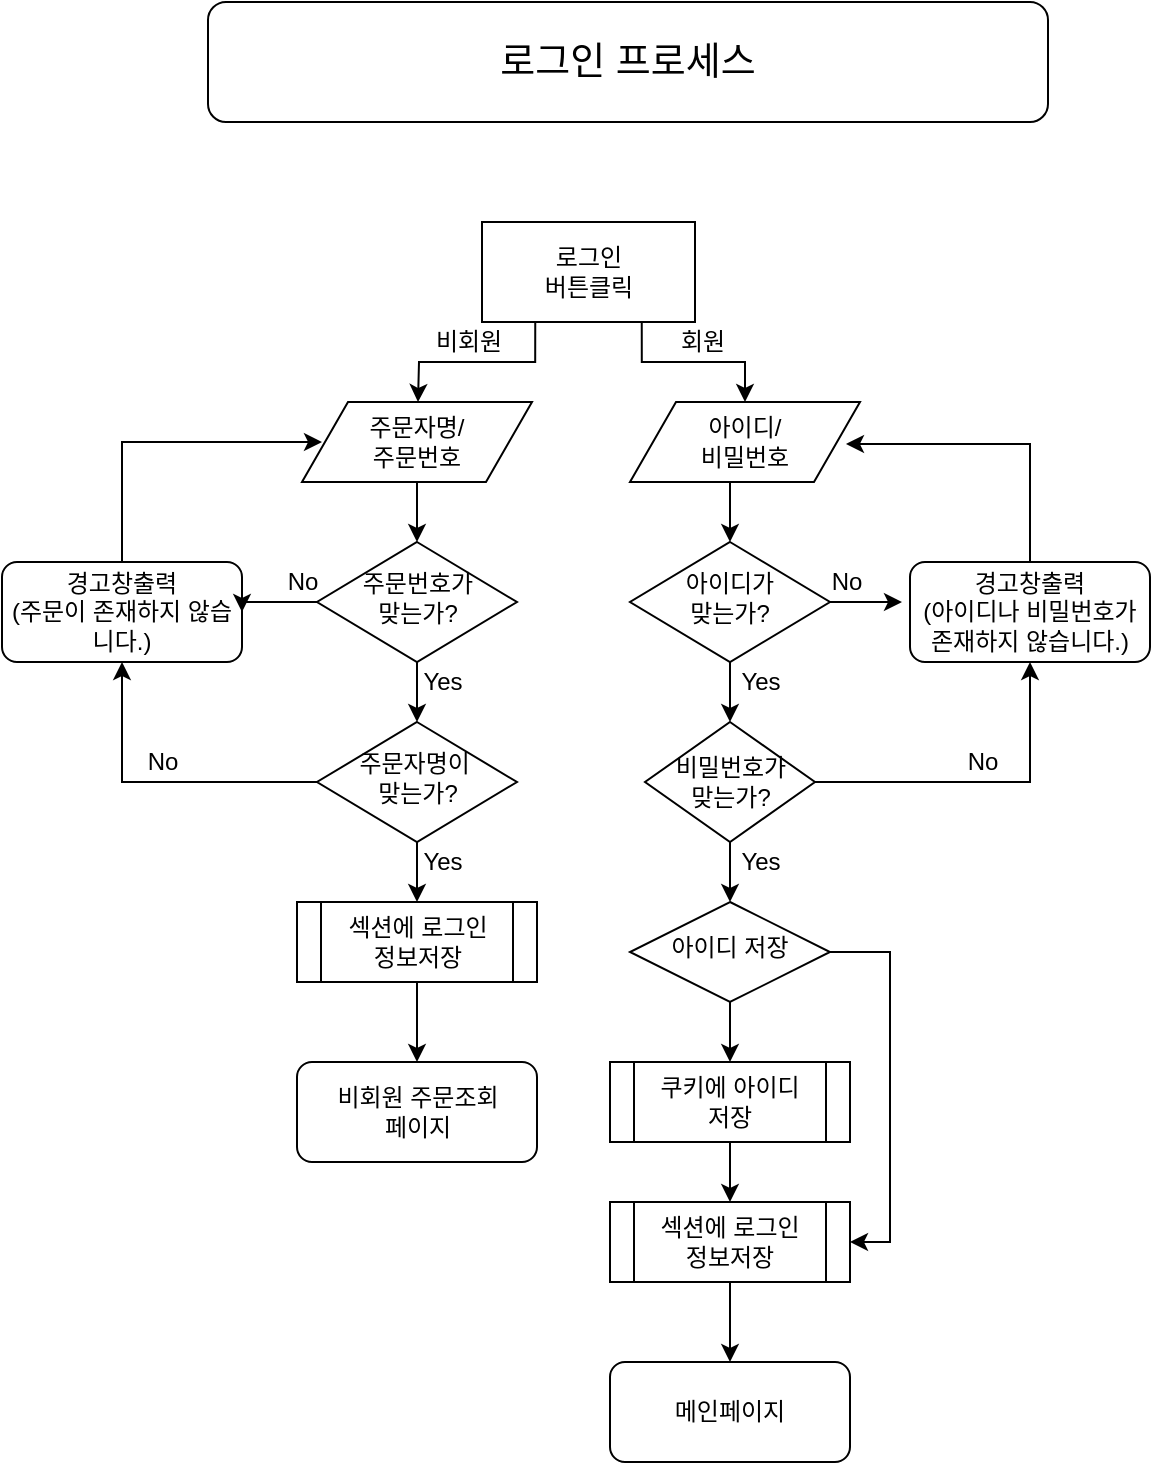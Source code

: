 <mxfile version="13.1.3" type="device" pages="2"><diagram id="dV4G6w_IFh6gmwjR_tsz" name="Page-1"><mxGraphModel dx="988" dy="544" grid="1" gridSize="10" guides="1" tooltips="1" connect="1" arrows="1" fold="1" page="1" pageScale="1" pageWidth="827" pageHeight="1169" math="0" shadow="0"><root><mxCell id="_YjJPtq3lHnZTm5JqHA0-0"/><mxCell id="_YjJPtq3lHnZTm5JqHA0-1" parent="_YjJPtq3lHnZTm5JqHA0-0"/><mxCell id="sP83JAdyk5TaibrXOgMJ-0" value="&lt;font style=&quot;font-size: 19px&quot;&gt;로그인 프로세스&lt;/font&gt;" style="rounded=1;whiteSpace=wrap;html=1;" vertex="1" parent="_YjJPtq3lHnZTm5JqHA0-1"><mxGeometry x="230" y="20" width="420" height="60" as="geometry"/></mxCell><mxCell id="sP83JAdyk5TaibrXOgMJ-47" value="" style="group" vertex="1" connectable="0" parent="_YjJPtq3lHnZTm5JqHA0-1"><mxGeometry x="127" y="130" width="574" height="620" as="geometry"/></mxCell><mxCell id="sP83JAdyk5TaibrXOgMJ-26" style="edgeStyle=orthogonalEdgeStyle;rounded=0;orthogonalLoop=1;jettySize=auto;html=1;exitX=1;exitY=0.5;exitDx=0;exitDy=0;" edge="1" parent="sP83JAdyk5TaibrXOgMJ-47" source="i4vhkQ8NfsYd-4tXQeoc-0"><mxGeometry relative="1" as="geometry"><mxPoint x="450" y="190" as="targetPoint"/></mxGeometry></mxCell><mxCell id="i4vhkQ8NfsYd-4tXQeoc-0" value="아이디가 &lt;br&gt;맞는가?" style="rhombus;whiteSpace=wrap;html=1;shadow=0;fontFamily=Helvetica;fontSize=12;align=center;strokeWidth=1;spacing=6;spacingTop=-4;" vertex="1" parent="sP83JAdyk5TaibrXOgMJ-47"><mxGeometry x="314" y="160" width="100" height="60" as="geometry"/></mxCell><mxCell id="i4vhkQ8NfsYd-4tXQeoc-2" value="경고창출력&lt;br&gt;(아이디나 비밀번호가 존재하지 않습니다.)" style="rounded=1;whiteSpace=wrap;html=1;fontSize=12;glass=0;strokeWidth=1;shadow=0;" vertex="1" parent="sP83JAdyk5TaibrXOgMJ-47"><mxGeometry x="454" y="170" width="120" height="50" as="geometry"/></mxCell><mxCell id="i4vhkQ8NfsYd-4tXQeoc-4" style="edgeStyle=orthogonalEdgeStyle;rounded=0;orthogonalLoop=1;jettySize=auto;html=1;exitX=0.5;exitY=1;exitDx=0;exitDy=0;entryX=0.5;entryY=0;entryDx=0;entryDy=0;" edge="1" parent="sP83JAdyk5TaibrXOgMJ-47" target="i4vhkQ8NfsYd-4tXQeoc-0"><mxGeometry relative="1" as="geometry"><mxPoint x="364" y="130" as="sourcePoint"/></mxGeometry></mxCell><mxCell id="sP83JAdyk5TaibrXOgMJ-27" style="edgeStyle=orthogonalEdgeStyle;rounded=0;orthogonalLoop=1;jettySize=auto;html=1;exitX=1;exitY=0.5;exitDx=0;exitDy=0;entryX=0.5;entryY=1;entryDx=0;entryDy=0;" edge="1" parent="sP83JAdyk5TaibrXOgMJ-47" source="i4vhkQ8NfsYd-4tXQeoc-5" target="i4vhkQ8NfsYd-4tXQeoc-2"><mxGeometry relative="1" as="geometry"/></mxCell><mxCell id="i4vhkQ8NfsYd-4tXQeoc-5" value="비밀번호가&lt;br&gt;맞는가?" style="rhombus;whiteSpace=wrap;html=1;" vertex="1" parent="sP83JAdyk5TaibrXOgMJ-47"><mxGeometry x="321.5" y="250" width="85" height="60" as="geometry"/></mxCell><mxCell id="i4vhkQ8NfsYd-4tXQeoc-6" value="" style="edgeStyle=orthogonalEdgeStyle;rounded=0;orthogonalLoop=1;jettySize=auto;html=1;" edge="1" parent="sP83JAdyk5TaibrXOgMJ-47" source="i4vhkQ8NfsYd-4tXQeoc-0" target="i4vhkQ8NfsYd-4tXQeoc-5"><mxGeometry relative="1" as="geometry"/></mxCell><mxCell id="i4vhkQ8NfsYd-4tXQeoc-9" value="Yes" style="text;html=1;resizable=0;autosize=1;align=center;verticalAlign=middle;points=[];fillColor=none;strokeColor=none;rounded=0;" vertex="1" parent="sP83JAdyk5TaibrXOgMJ-47"><mxGeometry x="359" y="220" width="40" height="20" as="geometry"/></mxCell><mxCell id="i4vhkQ8NfsYd-4tXQeoc-10" value="아이디/&lt;br&gt;비밀번호" style="shape=parallelogram;perimeter=parallelogramPerimeter;whiteSpace=wrap;html=1;" vertex="1" parent="sP83JAdyk5TaibrXOgMJ-47"><mxGeometry x="314" y="90" width="115" height="40" as="geometry"/></mxCell><mxCell id="i4vhkQ8NfsYd-4tXQeoc-1" style="edgeStyle=orthogonalEdgeStyle;rounded=0;orthogonalLoop=1;jettySize=auto;html=1;exitX=0.5;exitY=0;exitDx=0;exitDy=0;entryX=0.939;entryY=0.525;entryDx=0;entryDy=0;entryPerimeter=0;" edge="1" parent="sP83JAdyk5TaibrXOgMJ-47" source="i4vhkQ8NfsYd-4tXQeoc-2" target="i4vhkQ8NfsYd-4tXQeoc-10"><mxGeometry relative="1" as="geometry"><mxPoint x="422" y="111" as="targetPoint"/><Array as="points"><mxPoint x="514" y="111"/></Array></mxGeometry></mxCell><mxCell id="sP83JAdyk5TaibrXOgMJ-8" style="edgeStyle=orthogonalEdgeStyle;rounded=0;orthogonalLoop=1;jettySize=auto;html=1;exitX=0.25;exitY=1;exitDx=0;exitDy=0;" edge="1" parent="sP83JAdyk5TaibrXOgMJ-47" source="i4vhkQ8NfsYd-4tXQeoc-12"><mxGeometry relative="1" as="geometry"><mxPoint x="208" y="90" as="targetPoint"/></mxGeometry></mxCell><mxCell id="sP83JAdyk5TaibrXOgMJ-34" style="edgeStyle=orthogonalEdgeStyle;rounded=0;orthogonalLoop=1;jettySize=auto;html=1;exitX=0.75;exitY=1;exitDx=0;exitDy=0;entryX=0.5;entryY=0;entryDx=0;entryDy=0;" edge="1" parent="sP83JAdyk5TaibrXOgMJ-47" source="i4vhkQ8NfsYd-4tXQeoc-12" target="i4vhkQ8NfsYd-4tXQeoc-10"><mxGeometry relative="1" as="geometry"/></mxCell><mxCell id="i4vhkQ8NfsYd-4tXQeoc-12" value="로그인&lt;br&gt;버튼클릭" style="rounded=0;whiteSpace=wrap;html=1;" vertex="1" parent="sP83JAdyk5TaibrXOgMJ-47"><mxGeometry x="240" width="106.5" height="50" as="geometry"/></mxCell><mxCell id="sP83JAdyk5TaibrXOgMJ-1" value="섹션에 로그인&lt;br&gt;정보저장" style="shape=process;whiteSpace=wrap;html=1;backgroundOutline=1;" vertex="1" parent="sP83JAdyk5TaibrXOgMJ-47"><mxGeometry x="304" y="490" width="120" height="40" as="geometry"/></mxCell><mxCell id="sP83JAdyk5TaibrXOgMJ-2" style="edgeStyle=orthogonalEdgeStyle;rounded=0;orthogonalLoop=1;jettySize=auto;html=1;exitX=0.5;exitY=1;exitDx=0;exitDy=0;" edge="1" parent="sP83JAdyk5TaibrXOgMJ-47" source="i4vhkQ8NfsYd-4tXQeoc-5"><mxGeometry relative="1" as="geometry"><mxPoint x="364" y="340" as="targetPoint"/></mxGeometry></mxCell><mxCell id="sP83JAdyk5TaibrXOgMJ-3" value="Yes" style="text;html=1;resizable=0;autosize=1;align=center;verticalAlign=middle;points=[];fillColor=none;strokeColor=none;rounded=0;" vertex="1" parent="sP83JAdyk5TaibrXOgMJ-47"><mxGeometry x="359" y="310" width="40" height="20" as="geometry"/></mxCell><mxCell id="sP83JAdyk5TaibrXOgMJ-7" value="주문자명/&lt;br&gt;주문번호" style="shape=parallelogram;perimeter=parallelogramPerimeter;whiteSpace=wrap;html=1;" vertex="1" parent="sP83JAdyk5TaibrXOgMJ-47"><mxGeometry x="150" y="90" width="115" height="40" as="geometry"/></mxCell><mxCell id="sP83JAdyk5TaibrXOgMJ-10" value="비회원" style="text;html=1;resizable=0;autosize=1;align=center;verticalAlign=middle;points=[];fillColor=none;strokeColor=none;rounded=0;" vertex="1" parent="sP83JAdyk5TaibrXOgMJ-47"><mxGeometry x="207.5" y="50" width="50" height="20" as="geometry"/></mxCell><mxCell id="sP83JAdyk5TaibrXOgMJ-14" value="주문번호가 &lt;br&gt;맞는가?" style="rhombus;whiteSpace=wrap;html=1;shadow=0;fontFamily=Helvetica;fontSize=12;align=center;strokeWidth=1;spacing=6;spacingTop=-4;" vertex="1" parent="sP83JAdyk5TaibrXOgMJ-47"><mxGeometry x="157.5" y="160" width="100" height="60" as="geometry"/></mxCell><mxCell id="sP83JAdyk5TaibrXOgMJ-15" style="edgeStyle=orthogonalEdgeStyle;rounded=0;orthogonalLoop=1;jettySize=auto;html=1;exitX=0.5;exitY=1;exitDx=0;exitDy=0;entryX=0.5;entryY=0;entryDx=0;entryDy=0;" edge="1" parent="sP83JAdyk5TaibrXOgMJ-47" source="sP83JAdyk5TaibrXOgMJ-7" target="sP83JAdyk5TaibrXOgMJ-14"><mxGeometry relative="1" as="geometry"/></mxCell><mxCell id="sP83JAdyk5TaibrXOgMJ-16" value="주문자명이&amp;nbsp;&lt;br&gt;맞는가?" style="rhombus;whiteSpace=wrap;html=1;shadow=0;fontFamily=Helvetica;fontSize=12;align=center;strokeWidth=1;spacing=6;spacingTop=-4;" vertex="1" parent="sP83JAdyk5TaibrXOgMJ-47"><mxGeometry x="157.5" y="250" width="100" height="60" as="geometry"/></mxCell><mxCell id="sP83JAdyk5TaibrXOgMJ-17" style="edgeStyle=orthogonalEdgeStyle;rounded=0;orthogonalLoop=1;jettySize=auto;html=1;exitX=0.5;exitY=1;exitDx=0;exitDy=0;entryX=0.5;entryY=0;entryDx=0;entryDy=0;" edge="1" parent="sP83JAdyk5TaibrXOgMJ-47" source="sP83JAdyk5TaibrXOgMJ-14" target="sP83JAdyk5TaibrXOgMJ-16"><mxGeometry relative="1" as="geometry"/></mxCell><mxCell id="sP83JAdyk5TaibrXOgMJ-18" value="Yes" style="text;html=1;resizable=0;autosize=1;align=center;verticalAlign=middle;points=[];fillColor=none;strokeColor=none;rounded=0;" vertex="1" parent="sP83JAdyk5TaibrXOgMJ-47"><mxGeometry x="200" y="220" width="40" height="20" as="geometry"/></mxCell><mxCell id="sP83JAdyk5TaibrXOgMJ-19" value="섹션에 로그인&lt;br&gt;정보저장" style="shape=process;whiteSpace=wrap;html=1;backgroundOutline=1;" vertex="1" parent="sP83JAdyk5TaibrXOgMJ-47"><mxGeometry x="147.5" y="340" width="120" height="40" as="geometry"/></mxCell><mxCell id="sP83JAdyk5TaibrXOgMJ-20" style="edgeStyle=orthogonalEdgeStyle;rounded=0;orthogonalLoop=1;jettySize=auto;html=1;exitX=0.5;exitY=1;exitDx=0;exitDy=0;entryX=0.5;entryY=0;entryDx=0;entryDy=0;" edge="1" parent="sP83JAdyk5TaibrXOgMJ-47" source="sP83JAdyk5TaibrXOgMJ-16" target="sP83JAdyk5TaibrXOgMJ-19"><mxGeometry relative="1" as="geometry"/></mxCell><mxCell id="sP83JAdyk5TaibrXOgMJ-21" value="Yes" style="text;html=1;resizable=0;autosize=1;align=center;verticalAlign=middle;points=[];fillColor=none;strokeColor=none;rounded=0;" vertex="1" parent="sP83JAdyk5TaibrXOgMJ-47"><mxGeometry x="200" y="310" width="40" height="20" as="geometry"/></mxCell><mxCell id="sP83JAdyk5TaibrXOgMJ-25" style="edgeStyle=orthogonalEdgeStyle;rounded=0;orthogonalLoop=1;jettySize=auto;html=1;exitX=0.5;exitY=0;exitDx=0;exitDy=0;" edge="1" parent="sP83JAdyk5TaibrXOgMJ-47" source="sP83JAdyk5TaibrXOgMJ-22"><mxGeometry relative="1" as="geometry"><mxPoint x="160" y="110" as="targetPoint"/><Array as="points"><mxPoint x="60" y="110"/><mxPoint x="160" y="110"/></Array></mxGeometry></mxCell><mxCell id="sP83JAdyk5TaibrXOgMJ-22" value="경고창출력&lt;br&gt;(주문이 존재하지 않습니다.)" style="rounded=1;whiteSpace=wrap;html=1;fontSize=12;glass=0;strokeWidth=1;shadow=0;" vertex="1" parent="sP83JAdyk5TaibrXOgMJ-47"><mxGeometry y="170" width="120" height="50" as="geometry"/></mxCell><mxCell id="sP83JAdyk5TaibrXOgMJ-23" style="edgeStyle=orthogonalEdgeStyle;rounded=0;orthogonalLoop=1;jettySize=auto;html=1;exitX=0;exitY=0.5;exitDx=0;exitDy=0;entryX=1;entryY=0.5;entryDx=0;entryDy=0;" edge="1" parent="sP83JAdyk5TaibrXOgMJ-47" source="sP83JAdyk5TaibrXOgMJ-14" target="sP83JAdyk5TaibrXOgMJ-22"><mxGeometry relative="1" as="geometry"/></mxCell><mxCell id="sP83JAdyk5TaibrXOgMJ-24" style="edgeStyle=orthogonalEdgeStyle;rounded=0;orthogonalLoop=1;jettySize=auto;html=1;exitX=0;exitY=0.5;exitDx=0;exitDy=0;entryX=0.5;entryY=1;entryDx=0;entryDy=0;" edge="1" parent="sP83JAdyk5TaibrXOgMJ-47" source="sP83JAdyk5TaibrXOgMJ-16" target="sP83JAdyk5TaibrXOgMJ-22"><mxGeometry relative="1" as="geometry"/></mxCell><mxCell id="sP83JAdyk5TaibrXOgMJ-28" value="No" style="text;html=1;resizable=0;autosize=1;align=center;verticalAlign=middle;points=[];fillColor=none;strokeColor=none;rounded=0;" vertex="1" parent="sP83JAdyk5TaibrXOgMJ-47"><mxGeometry x="475" y="260" width="30" height="20" as="geometry"/></mxCell><mxCell id="sP83JAdyk5TaibrXOgMJ-29" value="No" style="text;html=1;resizable=0;autosize=1;align=center;verticalAlign=middle;points=[];fillColor=none;strokeColor=none;rounded=0;" vertex="1" parent="sP83JAdyk5TaibrXOgMJ-47"><mxGeometry x="406.5" y="170" width="30" height="20" as="geometry"/></mxCell><mxCell id="sP83JAdyk5TaibrXOgMJ-31" value="No" style="text;html=1;resizable=0;autosize=1;align=center;verticalAlign=middle;points=[];fillColor=none;strokeColor=none;rounded=0;" vertex="1" parent="sP83JAdyk5TaibrXOgMJ-47"><mxGeometry x="135" y="170" width="30" height="20" as="geometry"/></mxCell><mxCell id="sP83JAdyk5TaibrXOgMJ-32" value="No" style="text;html=1;resizable=0;autosize=1;align=center;verticalAlign=middle;points=[];fillColor=none;strokeColor=none;rounded=0;" vertex="1" parent="sP83JAdyk5TaibrXOgMJ-47"><mxGeometry x="65" y="260" width="30" height="20" as="geometry"/></mxCell><mxCell id="sP83JAdyk5TaibrXOgMJ-4" value="회원" style="text;html=1;resizable=0;autosize=1;align=center;verticalAlign=middle;points=[];fillColor=none;strokeColor=none;rounded=0;" vertex="1" parent="sP83JAdyk5TaibrXOgMJ-47"><mxGeometry x="330" y="50" width="40" height="20" as="geometry"/></mxCell><mxCell id="sP83JAdyk5TaibrXOgMJ-35" value="비회원 주문조회&lt;br&gt;페이지" style="rounded=1;whiteSpace=wrap;html=1;" vertex="1" parent="sP83JAdyk5TaibrXOgMJ-47"><mxGeometry x="147.5" y="420" width="120" height="50" as="geometry"/></mxCell><mxCell id="sP83JAdyk5TaibrXOgMJ-36" style="edgeStyle=orthogonalEdgeStyle;rounded=0;orthogonalLoop=1;jettySize=auto;html=1;exitX=0.5;exitY=1;exitDx=0;exitDy=0;" edge="1" parent="sP83JAdyk5TaibrXOgMJ-47" source="sP83JAdyk5TaibrXOgMJ-19" target="sP83JAdyk5TaibrXOgMJ-35"><mxGeometry relative="1" as="geometry"/></mxCell><mxCell id="sP83JAdyk5TaibrXOgMJ-37" value="메인페이지" style="rounded=1;whiteSpace=wrap;html=1;" vertex="1" parent="sP83JAdyk5TaibrXOgMJ-47"><mxGeometry x="304" y="570" width="120" height="50" as="geometry"/></mxCell><mxCell id="sP83JAdyk5TaibrXOgMJ-38" style="edgeStyle=orthogonalEdgeStyle;rounded=0;orthogonalLoop=1;jettySize=auto;html=1;exitX=0.5;exitY=1;exitDx=0;exitDy=0;entryX=0.5;entryY=0;entryDx=0;entryDy=0;" edge="1" parent="sP83JAdyk5TaibrXOgMJ-47" source="sP83JAdyk5TaibrXOgMJ-1" target="sP83JAdyk5TaibrXOgMJ-37"><mxGeometry relative="1" as="geometry"/></mxCell><mxCell id="sP83JAdyk5TaibrXOgMJ-42" style="edgeStyle=orthogonalEdgeStyle;rounded=0;orthogonalLoop=1;jettySize=auto;html=1;exitX=1;exitY=0.5;exitDx=0;exitDy=0;entryX=1;entryY=0.5;entryDx=0;entryDy=0;" edge="1" parent="sP83JAdyk5TaibrXOgMJ-47" source="sP83JAdyk5TaibrXOgMJ-41" target="sP83JAdyk5TaibrXOgMJ-1"><mxGeometry relative="1" as="geometry"/></mxCell><mxCell id="sP83JAdyk5TaibrXOgMJ-41" value="아이디 저장" style="rhombus;whiteSpace=wrap;html=1;shadow=0;fontFamily=Helvetica;fontSize=12;align=center;strokeWidth=1;spacing=6;spacingTop=-4;" vertex="1" parent="sP83JAdyk5TaibrXOgMJ-47"><mxGeometry x="314" y="340" width="100" height="50" as="geometry"/></mxCell><mxCell id="sP83JAdyk5TaibrXOgMJ-46" style="edgeStyle=orthogonalEdgeStyle;rounded=0;orthogonalLoop=1;jettySize=auto;html=1;exitX=0.5;exitY=1;exitDx=0;exitDy=0;entryX=0.5;entryY=0;entryDx=0;entryDy=0;" edge="1" parent="sP83JAdyk5TaibrXOgMJ-47" source="sP83JAdyk5TaibrXOgMJ-44" target="sP83JAdyk5TaibrXOgMJ-1"><mxGeometry relative="1" as="geometry"/></mxCell><mxCell id="sP83JAdyk5TaibrXOgMJ-44" value="쿠키에 아이디 &lt;br&gt;저장" style="shape=process;whiteSpace=wrap;html=1;backgroundOutline=1;" vertex="1" parent="sP83JAdyk5TaibrXOgMJ-47"><mxGeometry x="304" y="420" width="120" height="40" as="geometry"/></mxCell><mxCell id="sP83JAdyk5TaibrXOgMJ-45" style="edgeStyle=orthogonalEdgeStyle;rounded=0;orthogonalLoop=1;jettySize=auto;html=1;exitX=0.5;exitY=1;exitDx=0;exitDy=0;entryX=0.5;entryY=0;entryDx=0;entryDy=0;" edge="1" parent="sP83JAdyk5TaibrXOgMJ-47" source="sP83JAdyk5TaibrXOgMJ-41" target="sP83JAdyk5TaibrXOgMJ-44"><mxGeometry relative="1" as="geometry"/></mxCell></root></mxGraphModel></diagram><diagram id="C5RBs43oDa-KdzZeNtuy" name="Page-2"><mxGraphModel dx="988" dy="544" grid="1" gridSize="10" guides="1" tooltips="1" connect="1" arrows="1" fold="1" page="1" pageScale="1" pageWidth="827" pageHeight="1169" math="0" shadow="0"><root><mxCell id="WIyWlLk6GJQsqaUBKTNV-0"/><mxCell id="WIyWlLk6GJQsqaUBKTNV-1" parent="WIyWlLk6GJQsqaUBKTNV-0"/><mxCell id="DRXmz1YJ2X9ACFPMJcer-30" value="&lt;font style=&quot;font-size: 19px&quot;&gt;상품구매 프로세스&lt;/font&gt;" style="rounded=1;whiteSpace=wrap;html=1;" parent="WIyWlLk6GJQsqaUBKTNV-1" vertex="1"><mxGeometry x="230" y="20" width="420" height="60" as="geometry"/></mxCell><mxCell id="DRXmz1YJ2X9ACFPMJcer-31" value="상품상세페이지 접속" style="rounded=1;whiteSpace=wrap;html=1;" parent="WIyWlLk6GJQsqaUBKTNV-1" vertex="1"><mxGeometry x="424" y="340" width="120" height="50" as="geometry"/></mxCell><mxCell id="DRXmz1YJ2X9ACFPMJcer-23" value="1차카테고리선택" style="rounded=1;whiteSpace=wrap;html=1;" parent="WIyWlLk6GJQsqaUBKTNV-1" vertex="1"><mxGeometry x="274" y="120" width="120" height="45" as="geometry"/></mxCell><mxCell id="DRXmz1YJ2X9ACFPMJcer-32" style="edgeStyle=orthogonalEdgeStyle;rounded=0;orthogonalLoop=1;jettySize=auto;html=1;exitX=0.5;exitY=1;exitDx=0;exitDy=0;entryX=0;entryY=0.5;entryDx=0;entryDy=0;" parent="WIyWlLk6GJQsqaUBKTNV-1" source="DRXmz1YJ2X9ACFPMJcer-24" target="DRXmz1YJ2X9ACFPMJcer-31" edge="1"><mxGeometry relative="1" as="geometry"/></mxCell><mxCell id="DRXmz1YJ2X9ACFPMJcer-24" value="2차카테고리선택" style="rounded=1;whiteSpace=wrap;html=1;" parent="WIyWlLk6GJQsqaUBKTNV-1" vertex="1"><mxGeometry x="274" y="240" width="120" height="45" as="geometry"/></mxCell><mxCell id="DRXmz1YJ2X9ACFPMJcer-28" style="edgeStyle=orthogonalEdgeStyle;rounded=0;orthogonalLoop=1;jettySize=auto;html=1;exitX=0.5;exitY=1;exitDx=0;exitDy=0;entryX=0.5;entryY=0;entryDx=0;entryDy=0;" parent="WIyWlLk6GJQsqaUBKTNV-1" source="DRXmz1YJ2X9ACFPMJcer-23" target="DRXmz1YJ2X9ACFPMJcer-24" edge="1"><mxGeometry relative="1" as="geometry"/></mxCell><mxCell id="DRXmz1YJ2X9ACFPMJcer-33" style="edgeStyle=orthogonalEdgeStyle;rounded=0;orthogonalLoop=1;jettySize=auto;html=1;exitX=0.5;exitY=1;exitDx=0;exitDy=0;" parent="WIyWlLk6GJQsqaUBKTNV-1" source="DRXmz1YJ2X9ACFPMJcer-25" target="DRXmz1YJ2X9ACFPMJcer-31" edge="1"><mxGeometry relative="1" as="geometry"/></mxCell><mxCell id="DRXmz1YJ2X9ACFPMJcer-25" value="상품검색" style="rounded=1;whiteSpace=wrap;html=1;" parent="WIyWlLk6GJQsqaUBKTNV-1" vertex="1"><mxGeometry x="424" y="120" width="120" height="45" as="geometry"/></mxCell><mxCell id="DRXmz1YJ2X9ACFPMJcer-36" value="바로구매" style="rounded=1;whiteSpace=wrap;html=1;" parent="WIyWlLk6GJQsqaUBKTNV-1" vertex="1"><mxGeometry x="54" y="480" width="120" height="50" as="geometry"/></mxCell><mxCell id="DRXmz1YJ2X9ACFPMJcer-37" value="장바구니에 담기" style="rounded=1;whiteSpace=wrap;html=1;" parent="WIyWlLk6GJQsqaUBKTNV-1" vertex="1"><mxGeometry x="404" y="480" width="120" height="50" as="geometry"/></mxCell><mxCell id="DRXmz1YJ2X9ACFPMJcer-38" value="위시리스트에 담기" style="rounded=1;whiteSpace=wrap;html=1;" parent="WIyWlLk6GJQsqaUBKTNV-1" vertex="1"><mxGeometry x="574" y="480" width="120" height="50" as="geometry"/></mxCell><mxCell id="DRXmz1YJ2X9ACFPMJcer-41" style="edgeStyle=orthogonalEdgeStyle;rounded=0;orthogonalLoop=1;jettySize=auto;html=1;exitX=1;exitY=0.5;exitDx=0;exitDy=0;entryX=1;entryY=0.5;entryDx=0;entryDy=0;" parent="WIyWlLk6GJQsqaUBKTNV-1" source="DRXmz1YJ2X9ACFPMJcer-39" target="DRXmz1YJ2X9ACFPMJcer-31" edge="1"><mxGeometry relative="1" as="geometry"/></mxCell><mxCell id="DRXmz1YJ2X9ACFPMJcer-39" value="회원인가?" style="rhombus;whiteSpace=wrap;html=1;" parent="WIyWlLk6GJQsqaUBKTNV-1" vertex="1"><mxGeometry x="574" y="560" width="120" height="50" as="geometry"/></mxCell><mxCell id="DRXmz1YJ2X9ACFPMJcer-40" style="edgeStyle=orthogonalEdgeStyle;rounded=0;orthogonalLoop=1;jettySize=auto;html=1;exitX=0.5;exitY=1;exitDx=0;exitDy=0;entryX=0.5;entryY=0;entryDx=0;entryDy=0;" parent="WIyWlLk6GJQsqaUBKTNV-1" source="DRXmz1YJ2X9ACFPMJcer-38" target="DRXmz1YJ2X9ACFPMJcer-39" edge="1"><mxGeometry relative="1" as="geometry"/></mxCell><mxCell id="DRXmz1YJ2X9ACFPMJcer-42" value="No" style="text;html=1;strokeColor=none;fillColor=none;align=center;verticalAlign=middle;whiteSpace=wrap;rounded=0;" parent="WIyWlLk6GJQsqaUBKTNV-1" vertex="1"><mxGeometry x="714" y="520" width="40" height="20" as="geometry"/></mxCell><mxCell id="DRXmz1YJ2X9ACFPMJcer-47" style="edgeStyle=orthogonalEdgeStyle;rounded=0;orthogonalLoop=1;jettySize=auto;html=1;exitX=1;exitY=0.5;exitDx=0;exitDy=0;" parent="WIyWlLk6GJQsqaUBKTNV-1" source="DRXmz1YJ2X9ACFPMJcer-43" edge="1"><mxGeometry relative="1" as="geometry"><mxPoint x="714" y="560" as="targetPoint"/><Array as="points"><mxPoint x="714" y="750"/></Array></mxGeometry></mxCell><mxCell id="DRXmz1YJ2X9ACFPMJcer-43" value="위시리스트로&lt;br&gt;이동하시겠습니까?" style="rhombus;whiteSpace=wrap;html=1;" parent="WIyWlLk6GJQsqaUBKTNV-1" vertex="1"><mxGeometry x="559" y="720" width="150" height="60" as="geometry"/></mxCell><mxCell id="DRXmz1YJ2X9ACFPMJcer-45" style="edgeStyle=orthogonalEdgeStyle;rounded=0;orthogonalLoop=1;jettySize=auto;html=1;exitX=0.5;exitY=1;exitDx=0;exitDy=0;entryX=0.5;entryY=0;entryDx=0;entryDy=0;" parent="WIyWlLk6GJQsqaUBKTNV-1" source="DRXmz1YJ2X9ACFPMJcer-39" target="DRXmz1YJ2X9ACFPMJcer-43" edge="1"><mxGeometry relative="1" as="geometry"/></mxCell><mxCell id="DRXmz1YJ2X9ACFPMJcer-46" value="Yes" style="text;html=1;strokeColor=none;fillColor=none;align=center;verticalAlign=middle;whiteSpace=wrap;rounded=0;" parent="WIyWlLk6GJQsqaUBKTNV-1" vertex="1"><mxGeometry x="634" y="620" width="40" height="20" as="geometry"/></mxCell><mxCell id="DRXmz1YJ2X9ACFPMJcer-48" value="No" style="text;html=1;strokeColor=none;fillColor=none;align=center;verticalAlign=middle;whiteSpace=wrap;rounded=0;" parent="WIyWlLk6GJQsqaUBKTNV-1" vertex="1"><mxGeometry x="734" y="610" width="40" height="20" as="geometry"/></mxCell><mxCell id="DRXmz1YJ2X9ACFPMJcer-54" style="edgeStyle=orthogonalEdgeStyle;rounded=0;orthogonalLoop=1;jettySize=auto;html=1;exitX=1;exitY=0.5;exitDx=0;exitDy=0;entryX=0.5;entryY=0;entryDx=0;entryDy=0;" parent="WIyWlLk6GJQsqaUBKTNV-1" source="DRXmz1YJ2X9ACFPMJcer-49" target="DRXmz1YJ2X9ACFPMJcer-38" edge="1"><mxGeometry relative="1" as="geometry"/></mxCell><mxCell id="DRXmz1YJ2X9ACFPMJcer-55" style="edgeStyle=orthogonalEdgeStyle;rounded=0;orthogonalLoop=1;jettySize=auto;html=1;exitX=0;exitY=0.5;exitDx=0;exitDy=0;entryX=0.5;entryY=0;entryDx=0;entryDy=0;" parent="WIyWlLk6GJQsqaUBKTNV-1" source="DRXmz1YJ2X9ACFPMJcer-49" target="DRXmz1YJ2X9ACFPMJcer-36" edge="1"><mxGeometry relative="1" as="geometry"/></mxCell><mxCell id="DRXmz1YJ2X9ACFPMJcer-56" style="edgeStyle=orthogonalEdgeStyle;rounded=0;orthogonalLoop=1;jettySize=auto;html=1;exitX=0.5;exitY=1;exitDx=0;exitDy=0;entryX=0.592;entryY=0.02;entryDx=0;entryDy=0;entryPerimeter=0;" parent="WIyWlLk6GJQsqaUBKTNV-1" source="DRXmz1YJ2X9ACFPMJcer-49" target="DRXmz1YJ2X9ACFPMJcer-37" edge="1"><mxGeometry relative="1" as="geometry"/></mxCell><mxCell id="DRXmz1YJ2X9ACFPMJcer-49" value="수량선택" style="shape=parallelogram;perimeter=parallelogramPerimeter;whiteSpace=wrap;html=1;" parent="WIyWlLk6GJQsqaUBKTNV-1" vertex="1"><mxGeometry x="414" y="410" width="120" height="50" as="geometry"/></mxCell><mxCell id="DRXmz1YJ2X9ACFPMJcer-50" style="edgeStyle=orthogonalEdgeStyle;rounded=0;orthogonalLoop=1;jettySize=auto;html=1;exitX=0.5;exitY=1;exitDx=0;exitDy=0;entryX=0.575;entryY=-0.06;entryDx=0;entryDy=0;entryPerimeter=0;" parent="WIyWlLk6GJQsqaUBKTNV-1" source="DRXmz1YJ2X9ACFPMJcer-31" target="DRXmz1YJ2X9ACFPMJcer-49" edge="1"><mxGeometry relative="1" as="geometry"/></mxCell><mxCell id="DRXmz1YJ2X9ACFPMJcer-57" value="회원인가?" style="rhombus;whiteSpace=wrap;html=1;" parent="WIyWlLk6GJQsqaUBKTNV-1" vertex="1"><mxGeometry x="404" y="560" width="120" height="60" as="geometry"/></mxCell><mxCell id="DRXmz1YJ2X9ACFPMJcer-58" style="edgeStyle=orthogonalEdgeStyle;rounded=0;orthogonalLoop=1;jettySize=auto;html=1;exitX=0.5;exitY=1;exitDx=0;exitDy=0;entryX=0.5;entryY=0;entryDx=0;entryDy=0;" parent="WIyWlLk6GJQsqaUBKTNV-1" source="DRXmz1YJ2X9ACFPMJcer-37" target="DRXmz1YJ2X9ACFPMJcer-57" edge="1"><mxGeometry relative="1" as="geometry"/></mxCell><mxCell id="x0aoeveqa5u7P-dYJHvu-0" value="위시리스트 &lt;br&gt;페이지 이동" style="rounded=1;whiteSpace=wrap;html=1;" parent="WIyWlLk6GJQsqaUBKTNV-1" vertex="1"><mxGeometry x="584" y="870" width="100" height="50" as="geometry"/></mxCell><mxCell id="x0aoeveqa5u7P-dYJHvu-1" style="edgeStyle=orthogonalEdgeStyle;rounded=0;orthogonalLoop=1;jettySize=auto;html=1;exitX=0.5;exitY=1;exitDx=0;exitDy=0;" parent="WIyWlLk6GJQsqaUBKTNV-1" source="DRXmz1YJ2X9ACFPMJcer-43" target="x0aoeveqa5u7P-dYJHvu-0" edge="1"><mxGeometry relative="1" as="geometry"/></mxCell><mxCell id="x0aoeveqa5u7P-dYJHvu-2" value="섹션저장" style="shape=process;whiteSpace=wrap;html=1;backgroundOutline=1;" parent="WIyWlLk6GJQsqaUBKTNV-1" vertex="1"><mxGeometry x="274" y="572.5" width="90" height="35" as="geometry"/></mxCell><mxCell id="x0aoeveqa5u7P-dYJHvu-11" style="edgeStyle=orthogonalEdgeStyle;rounded=0;orthogonalLoop=1;jettySize=auto;html=1;exitX=0;exitY=0.5;exitDx=0;exitDy=0;entryX=1;entryY=0.5;entryDx=0;entryDy=0;" parent="WIyWlLk6GJQsqaUBKTNV-1" source="DRXmz1YJ2X9ACFPMJcer-57" target="x0aoeveqa5u7P-dYJHvu-2" edge="1"><mxGeometry relative="1" as="geometry"/></mxCell><mxCell id="x0aoeveqa5u7P-dYJHvu-3" value="DB저장" style="shape=process;whiteSpace=wrap;html=1;backgroundOutline=1;" parent="WIyWlLk6GJQsqaUBKTNV-1" vertex="1"><mxGeometry x="419" y="652.5" width="90" height="35" as="geometry"/></mxCell><mxCell id="x0aoeveqa5u7P-dYJHvu-4" style="edgeStyle=orthogonalEdgeStyle;rounded=0;orthogonalLoop=1;jettySize=auto;html=1;exitX=0.5;exitY=1;exitDx=0;exitDy=0;entryX=0.5;entryY=0;entryDx=0;entryDy=0;" parent="WIyWlLk6GJQsqaUBKTNV-1" source="DRXmz1YJ2X9ACFPMJcer-57" target="x0aoeveqa5u7P-dYJHvu-3" edge="1"><mxGeometry relative="1" as="geometry"/></mxCell><mxCell id="x0aoeveqa5u7P-dYJHvu-7" value="Yes" style="text;html=1;strokeColor=none;fillColor=none;align=center;verticalAlign=middle;whiteSpace=wrap;rounded=0;" parent="WIyWlLk6GJQsqaUBKTNV-1" vertex="1"><mxGeometry x="465" y="620" width="40" height="20" as="geometry"/></mxCell><mxCell id="x0aoeveqa5u7P-dYJHvu-12" value="No" style="text;html=1;strokeColor=none;fillColor=none;align=center;verticalAlign=middle;whiteSpace=wrap;rounded=0;" parent="WIyWlLk6GJQsqaUBKTNV-1" vertex="1"><mxGeometry x="364" y="570" width="40" height="20" as="geometry"/></mxCell></root></mxGraphModel></diagram></mxfile>